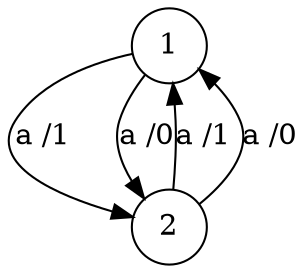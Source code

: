 digraph fsm{
	s_0 [label="1" shape="circle"]
	s_1 [label="2" shape="circle"]
	
	s_0 -> s_1[label="a /1", myattribute="t_1"]

    s_0 -> s_1[label="a /0", myattribute="t_2"]

	s_1 -> s_0[label="a /1", myattribute="t_3"]

    s_1 -> s_0[label="a /0", myattribute="t_4"]
}
